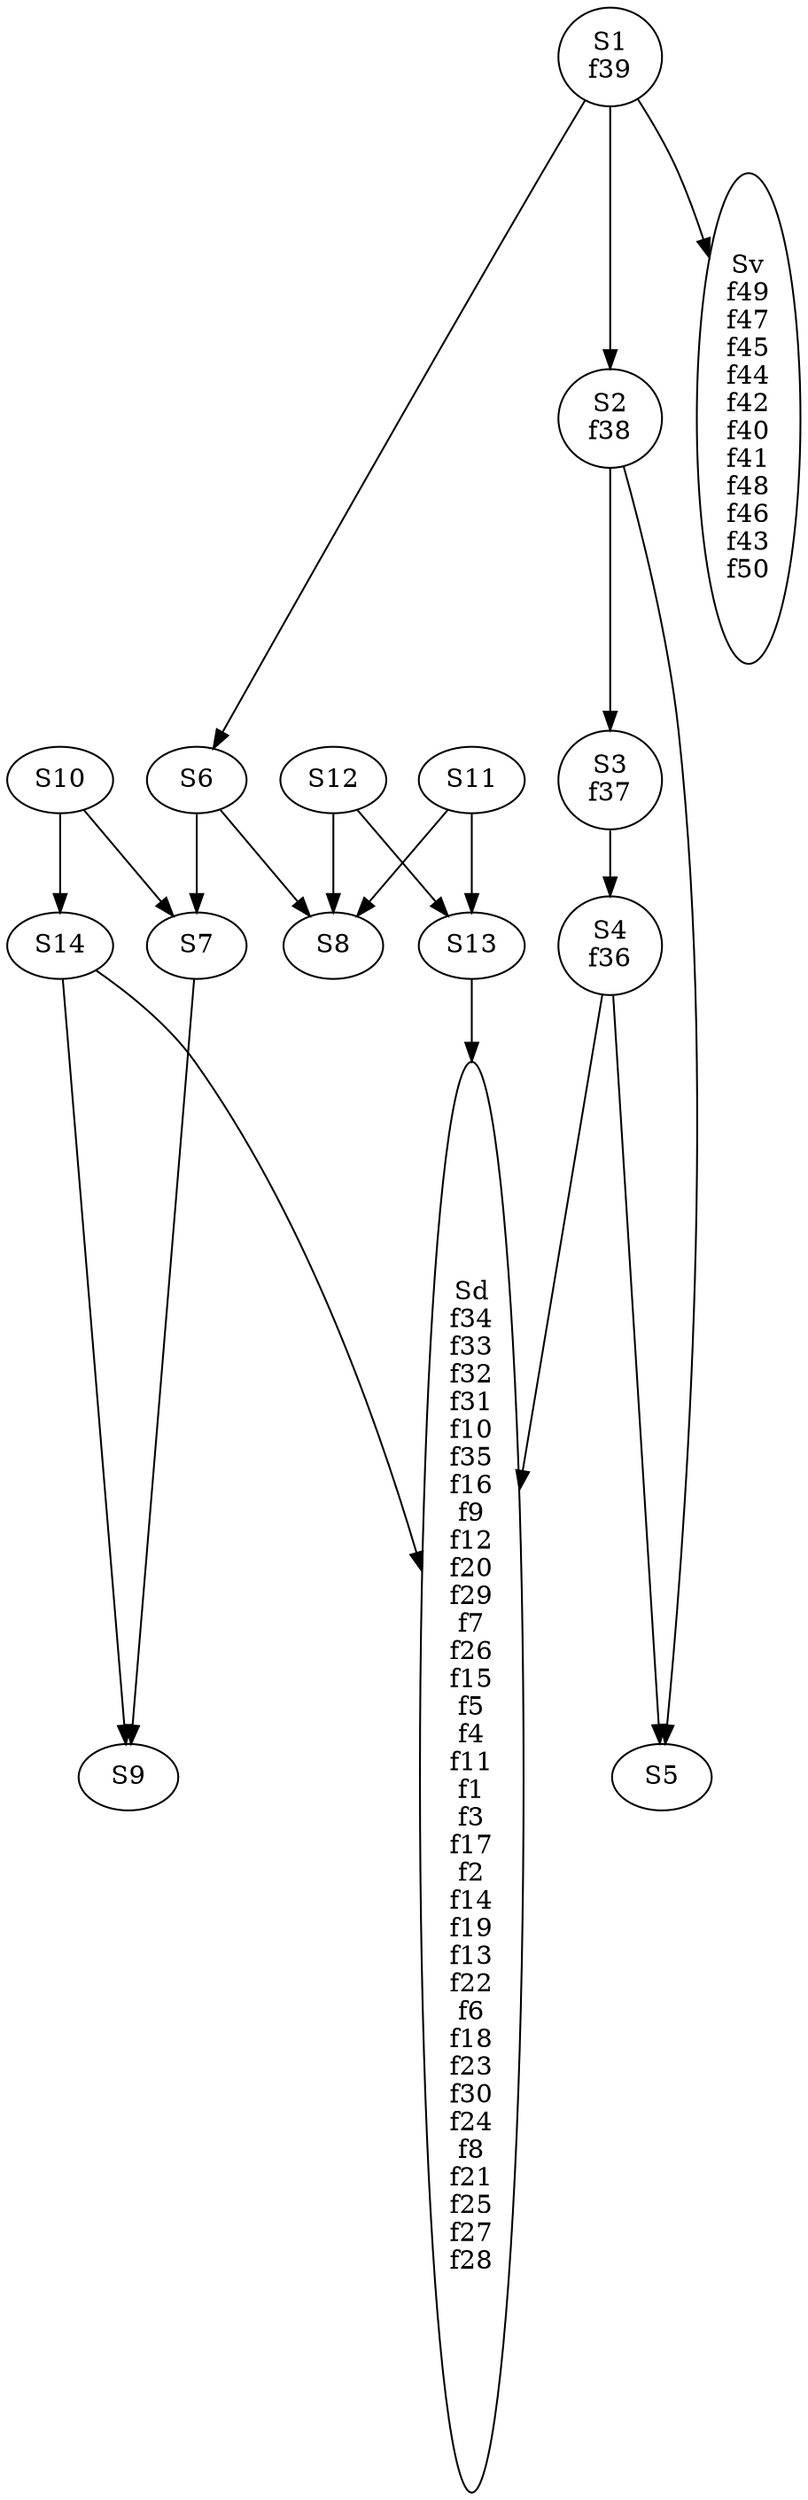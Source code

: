 digraph Fourmiliere {
  S14 [label="S14"];
  S14 -> S9;
  S14 -> Sd;
  Sd [label="Sd\nf34\nf33\nf32\nf31\nf10\nf35\nf16\nf9\nf12\nf20\nf29\nf7\nf26\nf15\nf5\nf4\nf11\nf1\nf3\nf17\nf2\nf14\nf19\nf13\nf22\nf6\nf18\nf23\nf30\nf24\nf8\nf21\nf25\nf27\nf28"];
  S13 [label="S13"];
  S13 -> Sd;
  S6 [label="S6"];
  S6 -> S7;
  S6 -> S8;
  S2 [label="S2\nf38"];
  S2 -> S3;
  S2 -> S5;
  S1 [label="S1\nf39"];
  S1 -> S2;
  S1 -> Sv;
  S1 -> S6;
  S7 [label="S7"];
  S7 -> S9;
  S3 [label="S3\nf37"];
  S3 -> S4;
  S4 [label="S4\nf36"];
  S4 -> Sd;
  S4 -> S5;
  S5 [label="S5"];
  Sv [label="Sv\nf49\nf47\nf45\nf44\nf42\nf40\nf41\nf48\nf46\nf43\nf50"];
  S12 [label="S12"];
  S12 -> S8;
  S12 -> S13;
  S9 [label="S9"];
  S8 [label="S8"];
  S10 [label="S10"];
  S10 -> S7;
  S10 -> S14;
  S11 [label="S11"];
  S11 -> S8;
  S11 -> S13;
}
